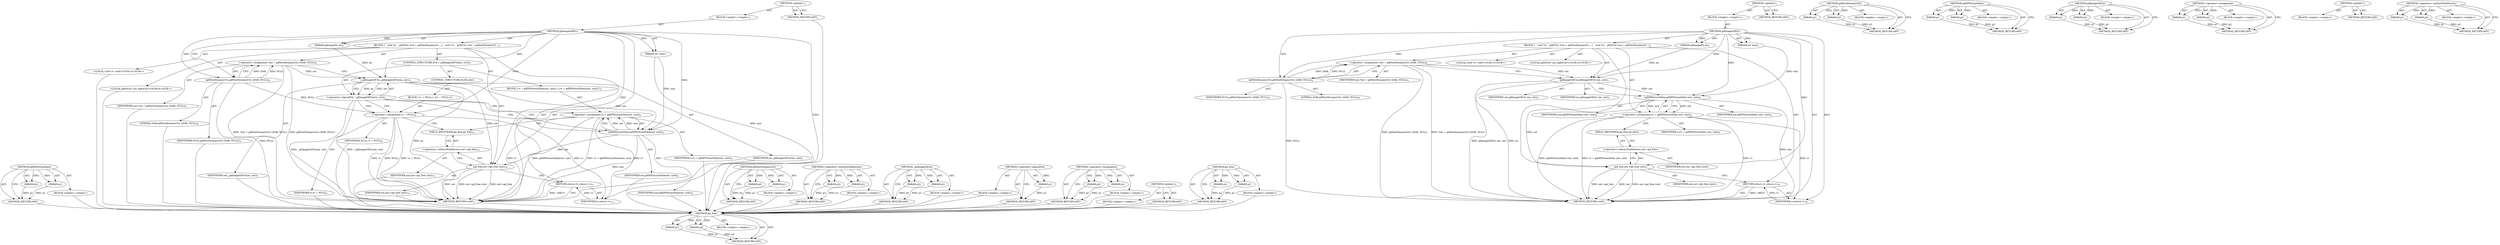 digraph "gd_free" {
vulnerable_79 [label=<(METHOD,gd_free)>];
vulnerable_80 [label=<(PARAM,p1)>];
vulnerable_81 [label=<(PARAM,p2)>];
vulnerable_82 [label=<(BLOCK,&lt;empty&gt;,&lt;empty&gt;)>];
vulnerable_83 [label=<(METHOD_RETURN,ANY)>];
vulnerable_6 [label=<(METHOD,&lt;global&gt;)<SUB>1</SUB>>];
vulnerable_7 [label=<(BLOCK,&lt;empty&gt;,&lt;empty&gt;)<SUB>1</SUB>>];
vulnerable_8 [label=<(METHOD,gdImageGifPtr)<SUB>1</SUB>>];
vulnerable_9 [label=<(PARAM,gdImagePtr im)<SUB>1</SUB>>];
vulnerable_10 [label=<(PARAM,int *size)<SUB>1</SUB>>];
vulnerable_11 [label=<(BLOCK,{
   void *rv;
   gdIOCtx *out = gdNewDynamicCt...,{
   void *rv;
   gdIOCtx *out = gdNewDynamicCt...)<SUB>2</SUB>>];
vulnerable_12 [label="<(LOCAL,void* rv: void*)<SUB>3</SUB>>"];
vulnerable_13 [label="<(LOCAL,gdIOCtx* out: gdIOCtx*)<SUB>4</SUB>>"];
vulnerable_14 [label=<(&lt;operator&gt;.assignment,*out = gdNewDynamicCtx (2048, NULL))<SUB>4</SUB>>];
vulnerable_15 [label=<(IDENTIFIER,out,*out = gdNewDynamicCtx (2048, NULL))<SUB>4</SUB>>];
vulnerable_16 [label=<(gdNewDynamicCtx,gdNewDynamicCtx (2048, NULL))<SUB>4</SUB>>];
vulnerable_17 [label=<(LITERAL,2048,gdNewDynamicCtx (2048, NULL))<SUB>4</SUB>>];
vulnerable_18 [label=<(IDENTIFIER,NULL,gdNewDynamicCtx (2048, NULL))<SUB>4</SUB>>];
vulnerable_19 [label=<(gdImageGifCtx,gdImageGifCtx (im, out))<SUB>5</SUB>>];
vulnerable_20 [label=<(IDENTIFIER,im,gdImageGifCtx (im, out))<SUB>5</SUB>>];
vulnerable_21 [label=<(IDENTIFIER,out,gdImageGifCtx (im, out))<SUB>5</SUB>>];
vulnerable_22 [label=<(&lt;operator&gt;.assignment,rv = gdDPExtractData (out, size))<SUB>6</SUB>>];
vulnerable_23 [label=<(IDENTIFIER,rv,rv = gdDPExtractData (out, size))<SUB>6</SUB>>];
vulnerable_24 [label=<(gdDPExtractData,gdDPExtractData (out, size))<SUB>6</SUB>>];
vulnerable_25 [label=<(IDENTIFIER,out,gdDPExtractData (out, size))<SUB>6</SUB>>];
vulnerable_26 [label=<(IDENTIFIER,size,gdDPExtractData (out, size))<SUB>6</SUB>>];
vulnerable_27 [label=<(gd_free,out-&gt;gd_free (out))<SUB>7</SUB>>];
vulnerable_28 [label=<(&lt;operator&gt;.indirectFieldAccess,out-&gt;gd_free)<SUB>7</SUB>>];
vulnerable_29 [label=<(IDENTIFIER,out,out-&gt;gd_free (out))<SUB>7</SUB>>];
vulnerable_30 [label=<(FIELD_IDENTIFIER,gd_free,gd_free)<SUB>7</SUB>>];
vulnerable_31 [label=<(IDENTIFIER,out,out-&gt;gd_free (out))<SUB>7</SUB>>];
vulnerable_32 [label=<(RETURN,return rv;,return rv;)<SUB>8</SUB>>];
vulnerable_33 [label=<(IDENTIFIER,rv,return rv;)<SUB>8</SUB>>];
vulnerable_34 [label=<(METHOD_RETURN,void*)<SUB>1</SUB>>];
vulnerable_36 [label=<(METHOD_RETURN,ANY)<SUB>1</SUB>>];
vulnerable_64 [label=<(METHOD,gdNewDynamicCtx)>];
vulnerable_65 [label=<(PARAM,p1)>];
vulnerable_66 [label=<(PARAM,p2)>];
vulnerable_67 [label=<(BLOCK,&lt;empty&gt;,&lt;empty&gt;)>];
vulnerable_68 [label=<(METHOD_RETURN,ANY)>];
vulnerable_74 [label=<(METHOD,gdDPExtractData)>];
vulnerable_75 [label=<(PARAM,p1)>];
vulnerable_76 [label=<(PARAM,p2)>];
vulnerable_77 [label=<(BLOCK,&lt;empty&gt;,&lt;empty&gt;)>];
vulnerable_78 [label=<(METHOD_RETURN,ANY)>];
vulnerable_69 [label=<(METHOD,gdImageGifCtx)>];
vulnerable_70 [label=<(PARAM,p1)>];
vulnerable_71 [label=<(PARAM,p2)>];
vulnerable_72 [label=<(BLOCK,&lt;empty&gt;,&lt;empty&gt;)>];
vulnerable_73 [label=<(METHOD_RETURN,ANY)>];
vulnerable_59 [label=<(METHOD,&lt;operator&gt;.assignment)>];
vulnerable_60 [label=<(PARAM,p1)>];
vulnerable_61 [label=<(PARAM,p2)>];
vulnerable_62 [label=<(BLOCK,&lt;empty&gt;,&lt;empty&gt;)>];
vulnerable_63 [label=<(METHOD_RETURN,ANY)>];
vulnerable_53 [label=<(METHOD,&lt;global&gt;)<SUB>1</SUB>>];
vulnerable_54 [label=<(BLOCK,&lt;empty&gt;,&lt;empty&gt;)>];
vulnerable_55 [label=<(METHOD_RETURN,ANY)>];
vulnerable_84 [label=<(METHOD,&lt;operator&gt;.indirectFieldAccess)>];
vulnerable_85 [label=<(PARAM,p1)>];
vulnerable_86 [label=<(PARAM,p2)>];
vulnerable_87 [label=<(BLOCK,&lt;empty&gt;,&lt;empty&gt;)>];
vulnerable_88 [label=<(METHOD_RETURN,ANY)>];
fixed_86 [label=<(METHOD,gdDPExtractData)>];
fixed_87 [label=<(PARAM,p1)>];
fixed_88 [label=<(PARAM,p2)>];
fixed_89 [label=<(BLOCK,&lt;empty&gt;,&lt;empty&gt;)>];
fixed_90 [label=<(METHOD_RETURN,ANY)>];
fixed_6 [label=<(METHOD,&lt;global&gt;)<SUB>1</SUB>>];
fixed_7 [label=<(BLOCK,&lt;empty&gt;,&lt;empty&gt;)<SUB>1</SUB>>];
fixed_8 [label=<(METHOD,gdImageGifPtr)<SUB>1</SUB>>];
fixed_9 [label=<(PARAM,gdImagePtr im)<SUB>1</SUB>>];
fixed_10 [label=<(PARAM,int *size)<SUB>1</SUB>>];
fixed_11 [label=<(BLOCK,{
   void *rv;
   gdIOCtx *out = gdNewDynamicCt...,{
   void *rv;
   gdIOCtx *out = gdNewDynamicCt...)<SUB>2</SUB>>];
fixed_12 [label="<(LOCAL,void* rv: void*)<SUB>3</SUB>>"];
fixed_13 [label="<(LOCAL,gdIOCtx* out: gdIOCtx*)<SUB>4</SUB>>"];
fixed_14 [label=<(&lt;operator&gt;.assignment,*out = gdNewDynamicCtx (2048, NULL))<SUB>4</SUB>>];
fixed_15 [label=<(IDENTIFIER,out,*out = gdNewDynamicCtx (2048, NULL))<SUB>4</SUB>>];
fixed_16 [label=<(gdNewDynamicCtx,gdNewDynamicCtx (2048, NULL))<SUB>4</SUB>>];
fixed_17 [label=<(LITERAL,2048,gdNewDynamicCtx (2048, NULL))<SUB>4</SUB>>];
fixed_18 [label=<(IDENTIFIER,NULL,gdNewDynamicCtx (2048, NULL))<SUB>4</SUB>>];
fixed_19 [label=<(CONTROL_STRUCTURE,IF,if (!_gdImageGifCtx(im, out)))<SUB>5</SUB>>];
fixed_20 [label=<(&lt;operator&gt;.logicalNot,!_gdImageGifCtx(im, out))<SUB>5</SUB>>];
fixed_21 [label=<(_gdImageGifCtx,_gdImageGifCtx(im, out))<SUB>5</SUB>>];
fixed_22 [label=<(IDENTIFIER,im,_gdImageGifCtx(im, out))<SUB>5</SUB>>];
fixed_23 [label=<(IDENTIFIER,out,_gdImageGifCtx(im, out))<SUB>5</SUB>>];
fixed_24 [label=<(BLOCK,{
		rv = gdDPExtractData(out, size);
	},{
		rv = gdDPExtractData(out, size);
	})<SUB>5</SUB>>];
fixed_25 [label=<(&lt;operator&gt;.assignment,rv = gdDPExtractData(out, size))<SUB>6</SUB>>];
fixed_26 [label=<(IDENTIFIER,rv,rv = gdDPExtractData(out, size))<SUB>6</SUB>>];
fixed_27 [label=<(gdDPExtractData,gdDPExtractData(out, size))<SUB>6</SUB>>];
fixed_28 [label=<(IDENTIFIER,out,gdDPExtractData(out, size))<SUB>6</SUB>>];
fixed_29 [label=<(IDENTIFIER,size,gdDPExtractData(out, size))<SUB>6</SUB>>];
fixed_30 [label=<(CONTROL_STRUCTURE,ELSE,else)<SUB>7</SUB>>];
fixed_31 [label=<(BLOCK,{
		rv = NULL;
	},{
		rv = NULL;
	})<SUB>7</SUB>>];
fixed_32 [label=<(&lt;operator&gt;.assignment,rv = NULL)<SUB>8</SUB>>];
fixed_33 [label=<(IDENTIFIER,rv,rv = NULL)<SUB>8</SUB>>];
fixed_34 [label=<(IDENTIFIER,NULL,rv = NULL)<SUB>8</SUB>>];
fixed_35 [label=<(gd_free,out-&gt;gd_free (out))<SUB>10</SUB>>];
fixed_36 [label=<(&lt;operator&gt;.indirectFieldAccess,out-&gt;gd_free)<SUB>10</SUB>>];
fixed_37 [label=<(IDENTIFIER,out,out-&gt;gd_free (out))<SUB>10</SUB>>];
fixed_38 [label=<(FIELD_IDENTIFIER,gd_free,gd_free)<SUB>10</SUB>>];
fixed_39 [label=<(IDENTIFIER,out,out-&gt;gd_free (out))<SUB>10</SUB>>];
fixed_40 [label=<(RETURN,return rv;,return rv;)<SUB>11</SUB>>];
fixed_41 [label=<(IDENTIFIER,rv,return rv;)<SUB>11</SUB>>];
fixed_42 [label=<(METHOD_RETURN,void*)<SUB>1</SUB>>];
fixed_44 [label=<(METHOD_RETURN,ANY)<SUB>1</SUB>>];
fixed_72 [label=<(METHOD,gdNewDynamicCtx)>];
fixed_73 [label=<(PARAM,p1)>];
fixed_74 [label=<(PARAM,p2)>];
fixed_75 [label=<(BLOCK,&lt;empty&gt;,&lt;empty&gt;)>];
fixed_76 [label=<(METHOD_RETURN,ANY)>];
fixed_96 [label=<(METHOD,&lt;operator&gt;.indirectFieldAccess)>];
fixed_97 [label=<(PARAM,p1)>];
fixed_98 [label=<(PARAM,p2)>];
fixed_99 [label=<(BLOCK,&lt;empty&gt;,&lt;empty&gt;)>];
fixed_100 [label=<(METHOD_RETURN,ANY)>];
fixed_81 [label=<(METHOD,_gdImageGifCtx)>];
fixed_82 [label=<(PARAM,p1)>];
fixed_83 [label=<(PARAM,p2)>];
fixed_84 [label=<(BLOCK,&lt;empty&gt;,&lt;empty&gt;)>];
fixed_85 [label=<(METHOD_RETURN,ANY)>];
fixed_77 [label=<(METHOD,&lt;operator&gt;.logicalNot)>];
fixed_78 [label=<(PARAM,p1)>];
fixed_79 [label=<(BLOCK,&lt;empty&gt;,&lt;empty&gt;)>];
fixed_80 [label=<(METHOD_RETURN,ANY)>];
fixed_67 [label=<(METHOD,&lt;operator&gt;.assignment)>];
fixed_68 [label=<(PARAM,p1)>];
fixed_69 [label=<(PARAM,p2)>];
fixed_70 [label=<(BLOCK,&lt;empty&gt;,&lt;empty&gt;)>];
fixed_71 [label=<(METHOD_RETURN,ANY)>];
fixed_61 [label=<(METHOD,&lt;global&gt;)<SUB>1</SUB>>];
fixed_62 [label=<(BLOCK,&lt;empty&gt;,&lt;empty&gt;)>];
fixed_63 [label=<(METHOD_RETURN,ANY)>];
fixed_91 [label=<(METHOD,gd_free)>];
fixed_92 [label=<(PARAM,p1)>];
fixed_93 [label=<(PARAM,p2)>];
fixed_94 [label=<(BLOCK,&lt;empty&gt;,&lt;empty&gt;)>];
fixed_95 [label=<(METHOD_RETURN,ANY)>];
vulnerable_79 -> vulnerable_80  [key=0, label="AST: "];
vulnerable_79 -> vulnerable_80  [key=1, label="DDG: "];
vulnerable_79 -> vulnerable_82  [key=0, label="AST: "];
vulnerable_79 -> vulnerable_81  [key=0, label="AST: "];
vulnerable_79 -> vulnerable_81  [key=1, label="DDG: "];
vulnerable_79 -> vulnerable_83  [key=0, label="AST: "];
vulnerable_79 -> vulnerable_83  [key=1, label="CFG: "];
vulnerable_80 -> vulnerable_83  [key=0, label="DDG: p1"];
vulnerable_81 -> vulnerable_83  [key=0, label="DDG: p2"];
vulnerable_6 -> vulnerable_7  [key=0, label="AST: "];
vulnerable_6 -> vulnerable_36  [key=0, label="AST: "];
vulnerable_6 -> vulnerable_36  [key=1, label="CFG: "];
vulnerable_7 -> vulnerable_8  [key=0, label="AST: "];
vulnerable_8 -> vulnerable_9  [key=0, label="AST: "];
vulnerable_8 -> vulnerable_9  [key=1, label="DDG: "];
vulnerable_8 -> vulnerable_10  [key=0, label="AST: "];
vulnerable_8 -> vulnerable_10  [key=1, label="DDG: "];
vulnerable_8 -> vulnerable_11  [key=0, label="AST: "];
vulnerable_8 -> vulnerable_34  [key=0, label="AST: "];
vulnerable_8 -> vulnerable_16  [key=0, label="CFG: "];
vulnerable_8 -> vulnerable_16  [key=1, label="DDG: "];
vulnerable_8 -> vulnerable_19  [key=0, label="DDG: "];
vulnerable_8 -> vulnerable_27  [key=0, label="DDG: "];
vulnerable_8 -> vulnerable_33  [key=0, label="DDG: "];
vulnerable_8 -> vulnerable_24  [key=0, label="DDG: "];
vulnerable_9 -> vulnerable_19  [key=0, label="DDG: im"];
vulnerable_10 -> vulnerable_24  [key=0, label="DDG: size"];
vulnerable_11 -> vulnerable_12  [key=0, label="AST: "];
vulnerable_11 -> vulnerable_13  [key=0, label="AST: "];
vulnerable_11 -> vulnerable_14  [key=0, label="AST: "];
vulnerable_11 -> vulnerable_19  [key=0, label="AST: "];
vulnerable_11 -> vulnerable_22  [key=0, label="AST: "];
vulnerable_11 -> vulnerable_27  [key=0, label="AST: "];
vulnerable_11 -> vulnerable_32  [key=0, label="AST: "];
vulnerable_14 -> vulnerable_15  [key=0, label="AST: "];
vulnerable_14 -> vulnerable_16  [key=0, label="AST: "];
vulnerable_14 -> vulnerable_19  [key=0, label="CFG: "];
vulnerable_14 -> vulnerable_19  [key=1, label="DDG: out"];
vulnerable_14 -> vulnerable_34  [key=0, label="DDG: gdNewDynamicCtx (2048, NULL)"];
vulnerable_14 -> vulnerable_34  [key=1, label="DDG: *out = gdNewDynamicCtx (2048, NULL)"];
vulnerable_16 -> vulnerable_17  [key=0, label="AST: "];
vulnerable_16 -> vulnerable_18  [key=0, label="AST: "];
vulnerable_16 -> vulnerable_14  [key=0, label="CFG: "];
vulnerable_16 -> vulnerable_14  [key=1, label="DDG: 2048"];
vulnerable_16 -> vulnerable_14  [key=2, label="DDG: NULL"];
vulnerable_16 -> vulnerable_34  [key=0, label="DDG: NULL"];
vulnerable_19 -> vulnerable_20  [key=0, label="AST: "];
vulnerable_19 -> vulnerable_21  [key=0, label="AST: "];
vulnerable_19 -> vulnerable_24  [key=0, label="CFG: "];
vulnerable_19 -> vulnerable_24  [key=1, label="DDG: out"];
vulnerable_19 -> vulnerable_34  [key=0, label="DDG: im"];
vulnerable_19 -> vulnerable_34  [key=1, label="DDG: gdImageGifCtx (im, out)"];
vulnerable_22 -> vulnerable_23  [key=0, label="AST: "];
vulnerable_22 -> vulnerable_24  [key=0, label="AST: "];
vulnerable_22 -> vulnerable_30  [key=0, label="CFG: "];
vulnerable_22 -> vulnerable_34  [key=0, label="DDG: rv"];
vulnerable_22 -> vulnerable_34  [key=1, label="DDG: gdDPExtractData (out, size)"];
vulnerable_22 -> vulnerable_34  [key=2, label="DDG: rv = gdDPExtractData (out, size)"];
vulnerable_22 -> vulnerable_33  [key=0, label="DDG: rv"];
vulnerable_24 -> vulnerable_25  [key=0, label="AST: "];
vulnerable_24 -> vulnerable_26  [key=0, label="AST: "];
vulnerable_24 -> vulnerable_22  [key=0, label="CFG: "];
vulnerable_24 -> vulnerable_22  [key=1, label="DDG: out"];
vulnerable_24 -> vulnerable_22  [key=2, label="DDG: size"];
vulnerable_24 -> vulnerable_34  [key=0, label="DDG: size"];
vulnerable_24 -> vulnerable_27  [key=0, label="DDG: out"];
vulnerable_27 -> vulnerable_28  [key=0, label="AST: "];
vulnerable_27 -> vulnerable_31  [key=0, label="AST: "];
vulnerable_27 -> vulnerable_32  [key=0, label="CFG: "];
vulnerable_27 -> vulnerable_34  [key=0, label="DDG: out-&gt;gd_free"];
vulnerable_27 -> vulnerable_34  [key=1, label="DDG: out"];
vulnerable_27 -> vulnerable_34  [key=2, label="DDG: out-&gt;gd_free (out)"];
vulnerable_28 -> vulnerable_29  [key=0, label="AST: "];
vulnerable_28 -> vulnerable_30  [key=0, label="AST: "];
vulnerable_28 -> vulnerable_27  [key=0, label="CFG: "];
vulnerable_30 -> vulnerable_28  [key=0, label="CFG: "];
vulnerable_32 -> vulnerable_33  [key=0, label="AST: "];
vulnerable_32 -> vulnerable_34  [key=0, label="CFG: "];
vulnerable_32 -> vulnerable_34  [key=1, label="DDG: &lt;RET&gt;"];
vulnerable_33 -> vulnerable_32  [key=0, label="DDG: rv"];
vulnerable_64 -> vulnerable_65  [key=0, label="AST: "];
vulnerable_64 -> vulnerable_65  [key=1, label="DDG: "];
vulnerable_64 -> vulnerable_67  [key=0, label="AST: "];
vulnerable_64 -> vulnerable_66  [key=0, label="AST: "];
vulnerable_64 -> vulnerable_66  [key=1, label="DDG: "];
vulnerable_64 -> vulnerable_68  [key=0, label="AST: "];
vulnerable_64 -> vulnerable_68  [key=1, label="CFG: "];
vulnerable_65 -> vulnerable_68  [key=0, label="DDG: p1"];
vulnerable_66 -> vulnerable_68  [key=0, label="DDG: p2"];
vulnerable_74 -> vulnerable_75  [key=0, label="AST: "];
vulnerable_74 -> vulnerable_75  [key=1, label="DDG: "];
vulnerable_74 -> vulnerable_77  [key=0, label="AST: "];
vulnerable_74 -> vulnerable_76  [key=0, label="AST: "];
vulnerable_74 -> vulnerable_76  [key=1, label="DDG: "];
vulnerable_74 -> vulnerable_78  [key=0, label="AST: "];
vulnerable_74 -> vulnerable_78  [key=1, label="CFG: "];
vulnerable_75 -> vulnerable_78  [key=0, label="DDG: p1"];
vulnerable_76 -> vulnerable_78  [key=0, label="DDG: p2"];
vulnerable_69 -> vulnerable_70  [key=0, label="AST: "];
vulnerable_69 -> vulnerable_70  [key=1, label="DDG: "];
vulnerable_69 -> vulnerable_72  [key=0, label="AST: "];
vulnerable_69 -> vulnerable_71  [key=0, label="AST: "];
vulnerable_69 -> vulnerable_71  [key=1, label="DDG: "];
vulnerable_69 -> vulnerable_73  [key=0, label="AST: "];
vulnerable_69 -> vulnerable_73  [key=1, label="CFG: "];
vulnerable_70 -> vulnerable_73  [key=0, label="DDG: p1"];
vulnerable_71 -> vulnerable_73  [key=0, label="DDG: p2"];
vulnerable_59 -> vulnerable_60  [key=0, label="AST: "];
vulnerable_59 -> vulnerable_60  [key=1, label="DDG: "];
vulnerable_59 -> vulnerable_62  [key=0, label="AST: "];
vulnerable_59 -> vulnerable_61  [key=0, label="AST: "];
vulnerable_59 -> vulnerable_61  [key=1, label="DDG: "];
vulnerable_59 -> vulnerable_63  [key=0, label="AST: "];
vulnerable_59 -> vulnerable_63  [key=1, label="CFG: "];
vulnerable_60 -> vulnerable_63  [key=0, label="DDG: p1"];
vulnerable_61 -> vulnerable_63  [key=0, label="DDG: p2"];
vulnerable_53 -> vulnerable_54  [key=0, label="AST: "];
vulnerable_53 -> vulnerable_55  [key=0, label="AST: "];
vulnerable_53 -> vulnerable_55  [key=1, label="CFG: "];
vulnerable_84 -> vulnerable_85  [key=0, label="AST: "];
vulnerable_84 -> vulnerable_85  [key=1, label="DDG: "];
vulnerable_84 -> vulnerable_87  [key=0, label="AST: "];
vulnerable_84 -> vulnerable_86  [key=0, label="AST: "];
vulnerable_84 -> vulnerable_86  [key=1, label="DDG: "];
vulnerable_84 -> vulnerable_88  [key=0, label="AST: "];
vulnerable_84 -> vulnerable_88  [key=1, label="CFG: "];
vulnerable_85 -> vulnerable_88  [key=0, label="DDG: p1"];
vulnerable_86 -> vulnerable_88  [key=0, label="DDG: p2"];
fixed_86 -> fixed_87  [key=0, label="AST: "];
fixed_86 -> fixed_87  [key=1, label="DDG: "];
fixed_86 -> fixed_89  [key=0, label="AST: "];
fixed_86 -> fixed_88  [key=0, label="AST: "];
fixed_86 -> fixed_88  [key=1, label="DDG: "];
fixed_86 -> fixed_90  [key=0, label="AST: "];
fixed_86 -> fixed_90  [key=1, label="CFG: "];
fixed_87 -> fixed_90  [key=0, label="DDG: p1"];
fixed_88 -> fixed_90  [key=0, label="DDG: p2"];
fixed_89 -> vulnerable_79  [key=0];
fixed_90 -> vulnerable_79  [key=0];
fixed_6 -> fixed_7  [key=0, label="AST: "];
fixed_6 -> fixed_44  [key=0, label="AST: "];
fixed_6 -> fixed_44  [key=1, label="CFG: "];
fixed_7 -> fixed_8  [key=0, label="AST: "];
fixed_8 -> fixed_9  [key=0, label="AST: "];
fixed_8 -> fixed_9  [key=1, label="DDG: "];
fixed_8 -> fixed_10  [key=0, label="AST: "];
fixed_8 -> fixed_10  [key=1, label="DDG: "];
fixed_8 -> fixed_11  [key=0, label="AST: "];
fixed_8 -> fixed_42  [key=0, label="AST: "];
fixed_8 -> fixed_16  [key=0, label="CFG: "];
fixed_8 -> fixed_16  [key=1, label="DDG: "];
fixed_8 -> fixed_35  [key=0, label="DDG: "];
fixed_8 -> fixed_41  [key=0, label="DDG: "];
fixed_8 -> fixed_21  [key=0, label="DDG: "];
fixed_8 -> fixed_32  [key=0, label="DDG: "];
fixed_8 -> fixed_27  [key=0, label="DDG: "];
fixed_9 -> fixed_21  [key=0, label="DDG: im"];
fixed_10 -> fixed_42  [key=0, label="DDG: size"];
fixed_10 -> fixed_27  [key=0, label="DDG: size"];
fixed_11 -> fixed_12  [key=0, label="AST: "];
fixed_11 -> fixed_13  [key=0, label="AST: "];
fixed_11 -> fixed_14  [key=0, label="AST: "];
fixed_11 -> fixed_19  [key=0, label="AST: "];
fixed_11 -> fixed_35  [key=0, label="AST: "];
fixed_11 -> fixed_40  [key=0, label="AST: "];
fixed_12 -> vulnerable_79  [key=0];
fixed_13 -> vulnerable_79  [key=0];
fixed_14 -> fixed_15  [key=0, label="AST: "];
fixed_14 -> fixed_16  [key=0, label="AST: "];
fixed_14 -> fixed_21  [key=0, label="CFG: "];
fixed_14 -> fixed_21  [key=1, label="DDG: out"];
fixed_14 -> fixed_42  [key=0, label="DDG: gdNewDynamicCtx (2048, NULL)"];
fixed_14 -> fixed_42  [key=1, label="DDG: *out = gdNewDynamicCtx (2048, NULL)"];
fixed_15 -> vulnerable_79  [key=0];
fixed_16 -> fixed_17  [key=0, label="AST: "];
fixed_16 -> fixed_18  [key=0, label="AST: "];
fixed_16 -> fixed_14  [key=0, label="CFG: "];
fixed_16 -> fixed_14  [key=1, label="DDG: 2048"];
fixed_16 -> fixed_14  [key=2, label="DDG: NULL"];
fixed_16 -> fixed_42  [key=0, label="DDG: NULL"];
fixed_16 -> fixed_32  [key=0, label="DDG: NULL"];
fixed_17 -> vulnerable_79  [key=0];
fixed_18 -> vulnerable_79  [key=0];
fixed_19 -> fixed_20  [key=0, label="AST: "];
fixed_19 -> fixed_24  [key=0, label="AST: "];
fixed_19 -> fixed_30  [key=0, label="AST: "];
fixed_20 -> fixed_21  [key=0, label="AST: "];
fixed_20 -> fixed_27  [key=0, label="CFG: "];
fixed_20 -> fixed_27  [key=1, label="CDG: "];
fixed_20 -> fixed_32  [key=0, label="CFG: "];
fixed_20 -> fixed_32  [key=1, label="CDG: "];
fixed_20 -> fixed_42  [key=0, label="DDG: _gdImageGifCtx(im, out)"];
fixed_20 -> fixed_42  [key=1, label="DDG: !_gdImageGifCtx(im, out)"];
fixed_20 -> fixed_25  [key=0, label="CDG: "];
fixed_21 -> fixed_22  [key=0, label="AST: "];
fixed_21 -> fixed_23  [key=0, label="AST: "];
fixed_21 -> fixed_20  [key=0, label="CFG: "];
fixed_21 -> fixed_20  [key=1, label="DDG: im"];
fixed_21 -> fixed_20  [key=2, label="DDG: out"];
fixed_21 -> fixed_42  [key=0, label="DDG: im"];
fixed_21 -> fixed_35  [key=0, label="DDG: out"];
fixed_21 -> fixed_27  [key=0, label="DDG: out"];
fixed_22 -> vulnerable_79  [key=0];
fixed_23 -> vulnerable_79  [key=0];
fixed_24 -> fixed_25  [key=0, label="AST: "];
fixed_25 -> fixed_26  [key=0, label="AST: "];
fixed_25 -> fixed_27  [key=0, label="AST: "];
fixed_25 -> fixed_38  [key=0, label="CFG: "];
fixed_25 -> fixed_42  [key=0, label="DDG: rv"];
fixed_25 -> fixed_42  [key=1, label="DDG: gdDPExtractData(out, size)"];
fixed_25 -> fixed_42  [key=2, label="DDG: rv = gdDPExtractData(out, size)"];
fixed_25 -> fixed_41  [key=0, label="DDG: rv"];
fixed_26 -> vulnerable_79  [key=0];
fixed_27 -> fixed_28  [key=0, label="AST: "];
fixed_27 -> fixed_29  [key=0, label="AST: "];
fixed_27 -> fixed_25  [key=0, label="CFG: "];
fixed_27 -> fixed_25  [key=1, label="DDG: out"];
fixed_27 -> fixed_25  [key=2, label="DDG: size"];
fixed_27 -> fixed_42  [key=0, label="DDG: size"];
fixed_27 -> fixed_35  [key=0, label="DDG: out"];
fixed_28 -> vulnerable_79  [key=0];
fixed_29 -> vulnerable_79  [key=0];
fixed_30 -> fixed_31  [key=0, label="AST: "];
fixed_31 -> fixed_32  [key=0, label="AST: "];
fixed_32 -> fixed_33  [key=0, label="AST: "];
fixed_32 -> fixed_34  [key=0, label="AST: "];
fixed_32 -> fixed_38  [key=0, label="CFG: "];
fixed_32 -> fixed_42  [key=0, label="DDG: rv"];
fixed_32 -> fixed_42  [key=1, label="DDG: NULL"];
fixed_32 -> fixed_42  [key=2, label="DDG: rv = NULL"];
fixed_32 -> fixed_41  [key=0, label="DDG: rv"];
fixed_33 -> vulnerable_79  [key=0];
fixed_34 -> vulnerable_79  [key=0];
fixed_35 -> fixed_36  [key=0, label="AST: "];
fixed_35 -> fixed_39  [key=0, label="AST: "];
fixed_35 -> fixed_40  [key=0, label="CFG: "];
fixed_35 -> fixed_42  [key=0, label="DDG: out-&gt;gd_free"];
fixed_35 -> fixed_42  [key=1, label="DDG: out"];
fixed_35 -> fixed_42  [key=2, label="DDG: out-&gt;gd_free (out)"];
fixed_36 -> fixed_37  [key=0, label="AST: "];
fixed_36 -> fixed_38  [key=0, label="AST: "];
fixed_36 -> fixed_35  [key=0, label="CFG: "];
fixed_37 -> vulnerable_79  [key=0];
fixed_38 -> fixed_36  [key=0, label="CFG: "];
fixed_39 -> vulnerable_79  [key=0];
fixed_40 -> fixed_41  [key=0, label="AST: "];
fixed_40 -> fixed_42  [key=0, label="CFG: "];
fixed_40 -> fixed_42  [key=1, label="DDG: &lt;RET&gt;"];
fixed_41 -> fixed_40  [key=0, label="DDG: rv"];
fixed_42 -> vulnerable_79  [key=0];
fixed_44 -> vulnerable_79  [key=0];
fixed_72 -> fixed_73  [key=0, label="AST: "];
fixed_72 -> fixed_73  [key=1, label="DDG: "];
fixed_72 -> fixed_75  [key=0, label="AST: "];
fixed_72 -> fixed_74  [key=0, label="AST: "];
fixed_72 -> fixed_74  [key=1, label="DDG: "];
fixed_72 -> fixed_76  [key=0, label="AST: "];
fixed_72 -> fixed_76  [key=1, label="CFG: "];
fixed_73 -> fixed_76  [key=0, label="DDG: p1"];
fixed_74 -> fixed_76  [key=0, label="DDG: p2"];
fixed_75 -> vulnerable_79  [key=0];
fixed_76 -> vulnerable_79  [key=0];
fixed_96 -> fixed_97  [key=0, label="AST: "];
fixed_96 -> fixed_97  [key=1, label="DDG: "];
fixed_96 -> fixed_99  [key=0, label="AST: "];
fixed_96 -> fixed_98  [key=0, label="AST: "];
fixed_96 -> fixed_98  [key=1, label="DDG: "];
fixed_96 -> fixed_100  [key=0, label="AST: "];
fixed_96 -> fixed_100  [key=1, label="CFG: "];
fixed_97 -> fixed_100  [key=0, label="DDG: p1"];
fixed_98 -> fixed_100  [key=0, label="DDG: p2"];
fixed_99 -> vulnerable_79  [key=0];
fixed_100 -> vulnerable_79  [key=0];
fixed_81 -> fixed_82  [key=0, label="AST: "];
fixed_81 -> fixed_82  [key=1, label="DDG: "];
fixed_81 -> fixed_84  [key=0, label="AST: "];
fixed_81 -> fixed_83  [key=0, label="AST: "];
fixed_81 -> fixed_83  [key=1, label="DDG: "];
fixed_81 -> fixed_85  [key=0, label="AST: "];
fixed_81 -> fixed_85  [key=1, label="CFG: "];
fixed_82 -> fixed_85  [key=0, label="DDG: p1"];
fixed_83 -> fixed_85  [key=0, label="DDG: p2"];
fixed_84 -> vulnerable_79  [key=0];
fixed_85 -> vulnerable_79  [key=0];
fixed_77 -> fixed_78  [key=0, label="AST: "];
fixed_77 -> fixed_78  [key=1, label="DDG: "];
fixed_77 -> fixed_79  [key=0, label="AST: "];
fixed_77 -> fixed_80  [key=0, label="AST: "];
fixed_77 -> fixed_80  [key=1, label="CFG: "];
fixed_78 -> fixed_80  [key=0, label="DDG: p1"];
fixed_79 -> vulnerable_79  [key=0];
fixed_80 -> vulnerable_79  [key=0];
fixed_67 -> fixed_68  [key=0, label="AST: "];
fixed_67 -> fixed_68  [key=1, label="DDG: "];
fixed_67 -> fixed_70  [key=0, label="AST: "];
fixed_67 -> fixed_69  [key=0, label="AST: "];
fixed_67 -> fixed_69  [key=1, label="DDG: "];
fixed_67 -> fixed_71  [key=0, label="AST: "];
fixed_67 -> fixed_71  [key=1, label="CFG: "];
fixed_68 -> fixed_71  [key=0, label="DDG: p1"];
fixed_69 -> fixed_71  [key=0, label="DDG: p2"];
fixed_70 -> vulnerable_79  [key=0];
fixed_71 -> vulnerable_79  [key=0];
fixed_61 -> fixed_62  [key=0, label="AST: "];
fixed_61 -> fixed_63  [key=0, label="AST: "];
fixed_61 -> fixed_63  [key=1, label="CFG: "];
fixed_62 -> vulnerable_79  [key=0];
fixed_63 -> vulnerable_79  [key=0];
fixed_91 -> fixed_92  [key=0, label="AST: "];
fixed_91 -> fixed_92  [key=1, label="DDG: "];
fixed_91 -> fixed_94  [key=0, label="AST: "];
fixed_91 -> fixed_93  [key=0, label="AST: "];
fixed_91 -> fixed_93  [key=1, label="DDG: "];
fixed_91 -> fixed_95  [key=0, label="AST: "];
fixed_91 -> fixed_95  [key=1, label="CFG: "];
fixed_92 -> fixed_95  [key=0, label="DDG: p1"];
fixed_93 -> fixed_95  [key=0, label="DDG: p2"];
fixed_94 -> vulnerable_79  [key=0];
fixed_95 -> vulnerable_79  [key=0];
}
